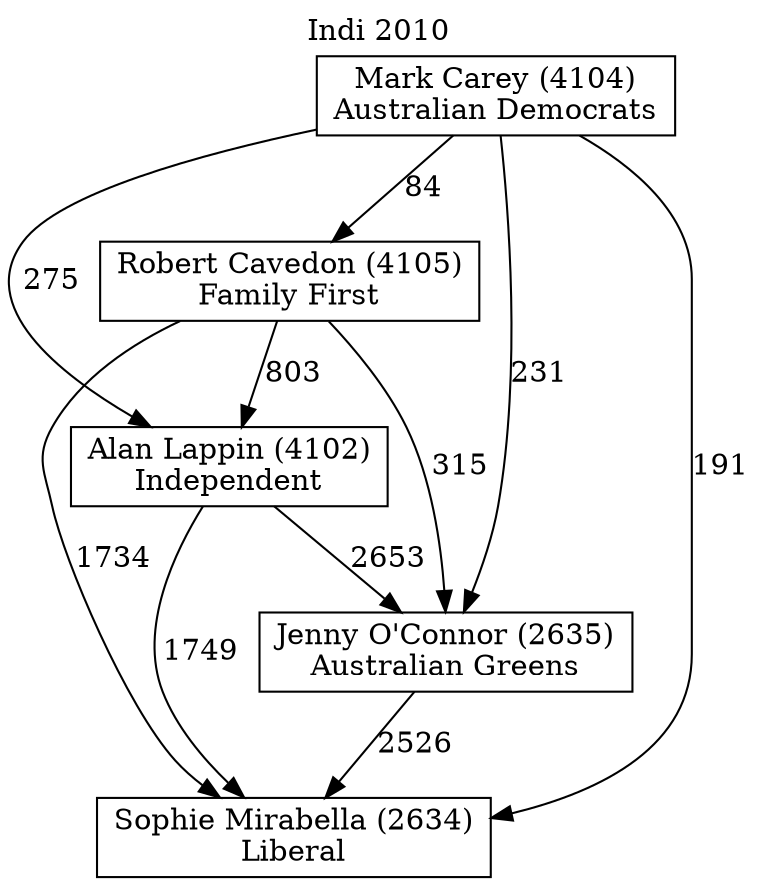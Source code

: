 // House preference flow
digraph "Sophie Mirabella (2634)_Indi_2010" {
	graph [label="Indi 2010" labelloc=t mclimit=10]
	node [shape=box]
	"Sophie Mirabella (2634)" [label="Sophie Mirabella (2634)
Liberal"]
	"Jenny O'Connor (2635)" [label="Jenny O'Connor (2635)
Australian Greens"]
	"Alan Lappin (4102)" [label="Alan Lappin (4102)
Independent"]
	"Robert Cavedon (4105)" [label="Robert Cavedon (4105)
Family First"]
	"Mark Carey (4104)" [label="Mark Carey (4104)
Australian Democrats"]
	"Jenny O'Connor (2635)" -> "Sophie Mirabella (2634)" [label=2526]
	"Alan Lappin (4102)" -> "Jenny O'Connor (2635)" [label=2653]
	"Robert Cavedon (4105)" -> "Alan Lappin (4102)" [label=803]
	"Mark Carey (4104)" -> "Robert Cavedon (4105)" [label=84]
	"Alan Lappin (4102)" -> "Sophie Mirabella (2634)" [label=1749]
	"Robert Cavedon (4105)" -> "Sophie Mirabella (2634)" [label=1734]
	"Mark Carey (4104)" -> "Sophie Mirabella (2634)" [label=191]
	"Mark Carey (4104)" -> "Alan Lappin (4102)" [label=275]
	"Robert Cavedon (4105)" -> "Jenny O'Connor (2635)" [label=315]
	"Mark Carey (4104)" -> "Jenny O'Connor (2635)" [label=231]
}

